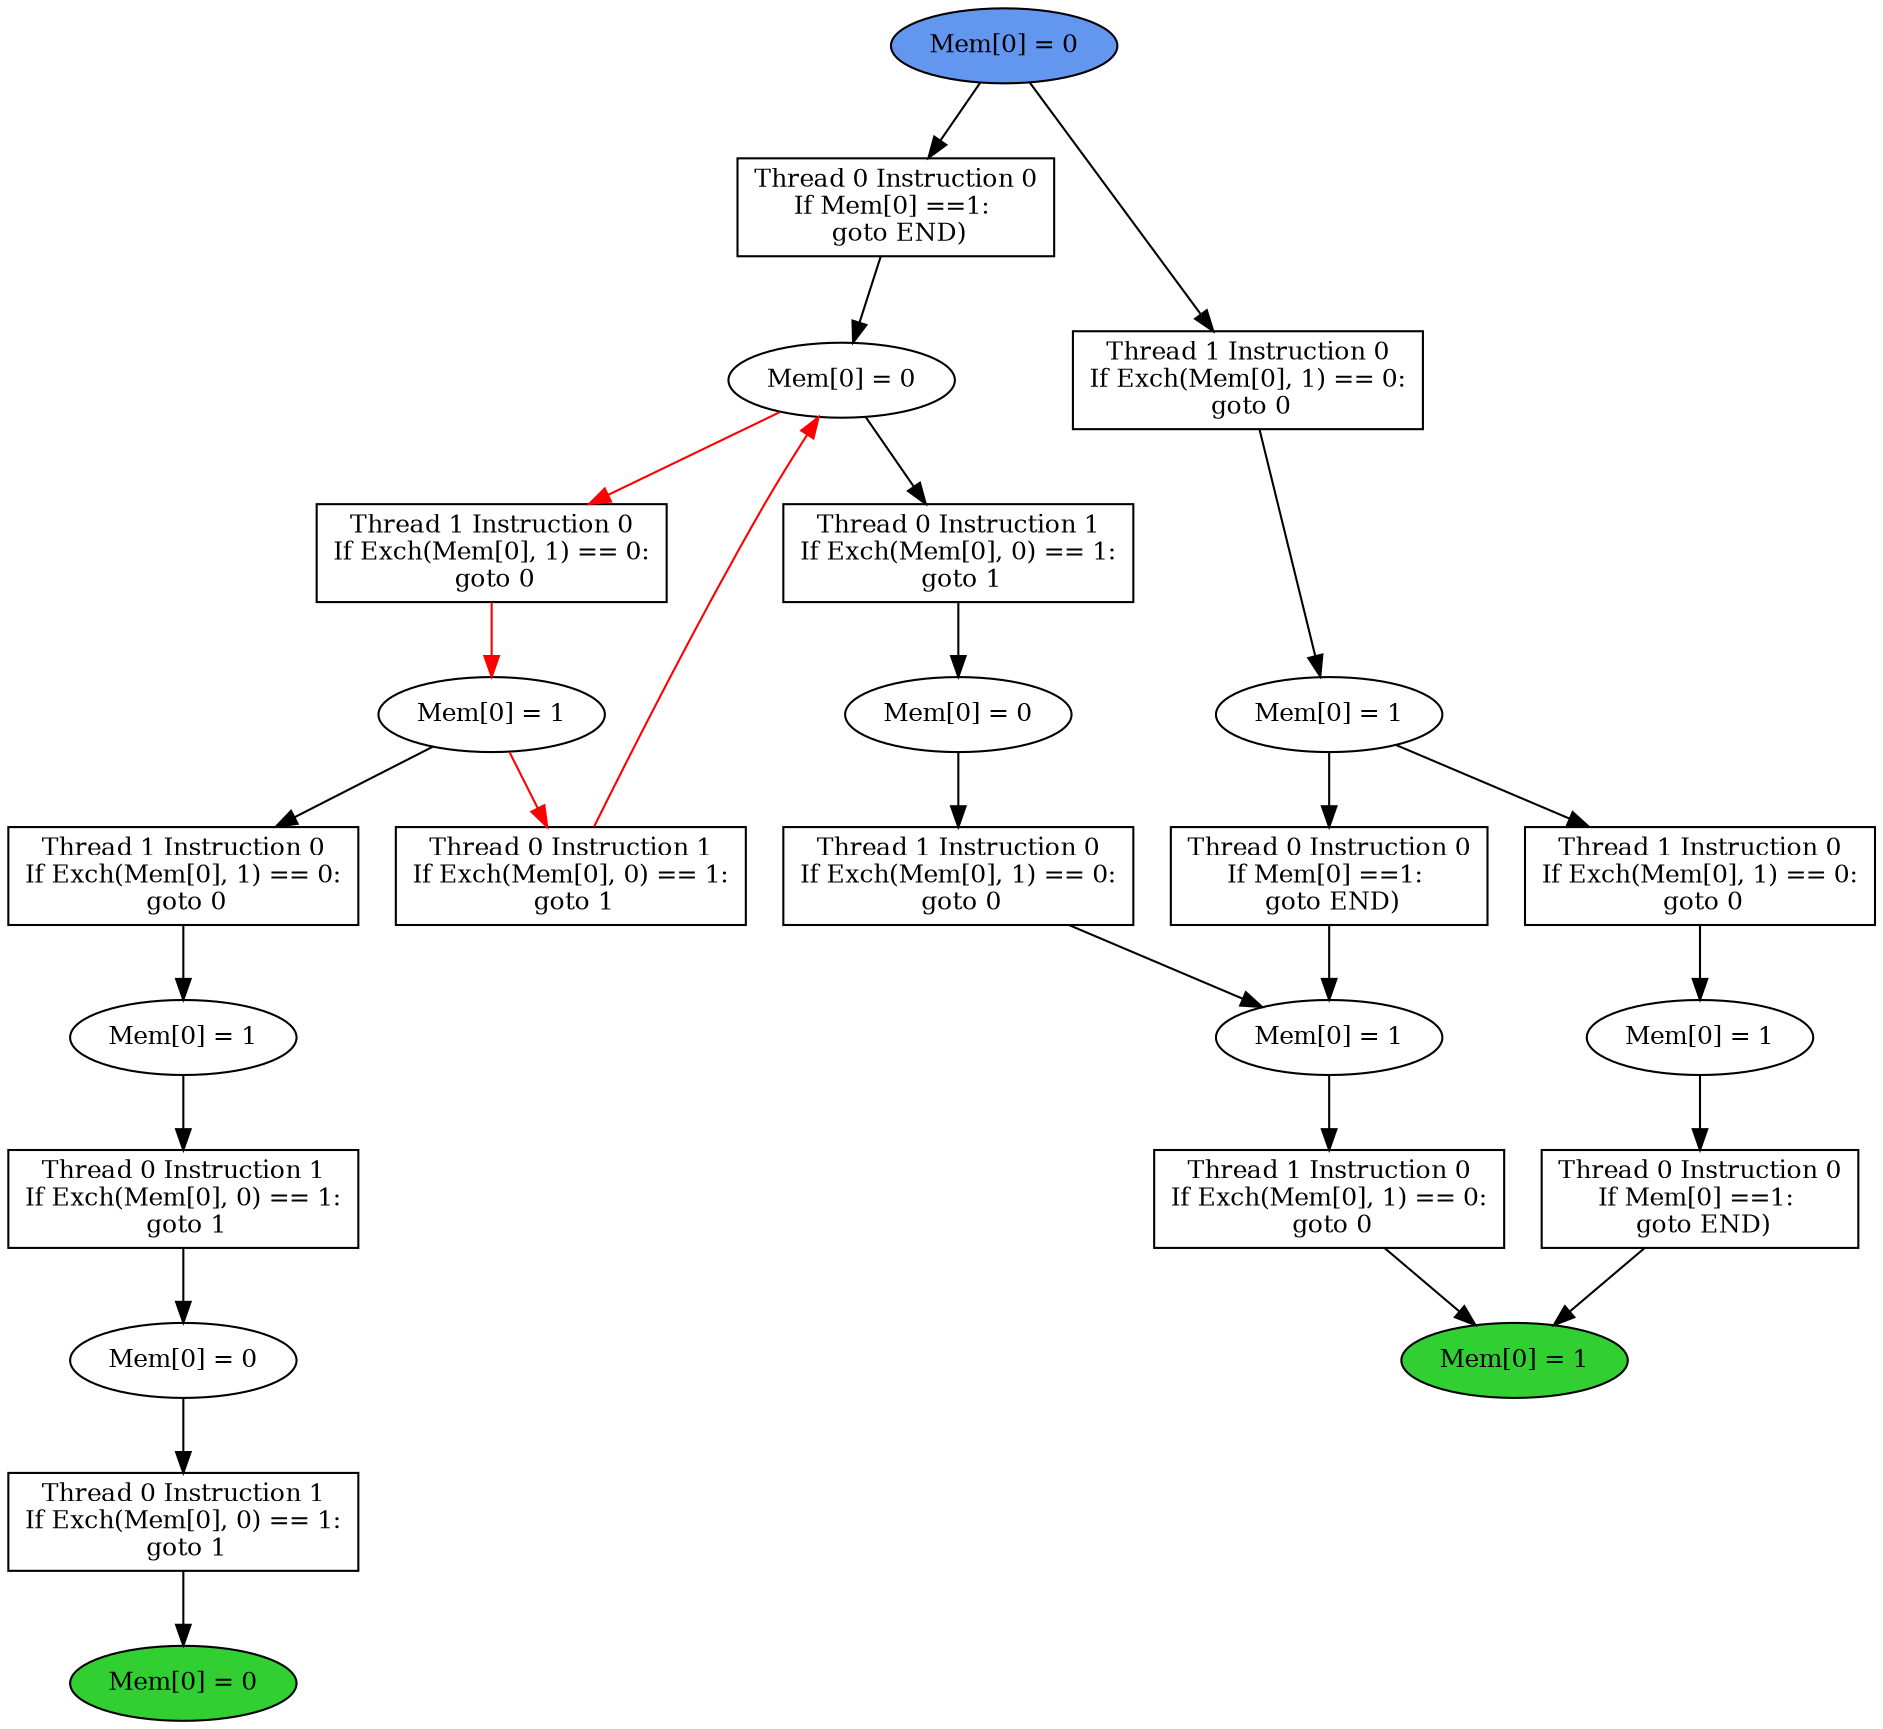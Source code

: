 digraph "graph" {
graph [fontsize=12]
node [fontsize=12]
edge [fontsize=12]
rankdir=TB;
"N21" -> "N14" [uuid = "<A0, END1>", color = "#000000", fontcolor = "#ffffff", style = "solid", label = "", dir = "forward", weight = "1"]
"N33" -> "N32" [uuid = "<A1, S7>", color = "#000000", fontcolor = "#ffffff", style = "solid", label = "", dir = "forward", weight = "1"]
"N13" -> "N12" [uuid = "<A2, S2>", color = "#000000", fontcolor = "#ffffff", style = "solid", label = "", dir = "forward", weight = "1"]
"N25" -> "N24" [uuid = "<A3, S1>", color = "#000000", fontcolor = "#ffffff", style = "solid", label = "", dir = "forward", weight = "1"]
"N31" -> "N30" [uuid = "<A4, S0>", color = "#ff0000", fontcolor = "#ffffff", style = "solid", label = "", dir = "forward", weight = "1"]
"N20" -> "N16" [uuid = "<A5, S6>", color = "#000000", fontcolor = "#ffffff", style = "solid", label = "", dir = "forward", weight = "1"]
"N9" -> "N8" [uuid = "<A6, END0>", color = "#000000", fontcolor = "#ffffff", style = "solid", label = "", dir = "forward", weight = "1"]
"N32" -> "N29" [uuid = "<A7, S7>", color = "#ff0000", fontcolor = "#ffffff", style = "solid", label = "", dir = "back", weight = "1"]
"N11" -> "N10" [uuid = "<A8, S5>", color = "#000000", fontcolor = "#ffffff", style = "solid", label = "", dir = "forward", weight = "1"]
"N19" -> "N18" [uuid = "<A9, S4>", color = "#000000", fontcolor = "#ffffff", style = "solid", label = "", dir = "forward", weight = "1"]
"N15" -> "N14" [uuid = "<A10, END1>", color = "#000000", fontcolor = "#ffffff", style = "solid", label = "", dir = "forward", weight = "1"]
"N17" -> "N16" [uuid = "<A11, S6>", color = "#000000", fontcolor = "#ffffff", style = "solid", label = "", dir = "forward", weight = "1"]
"N23" -> "N22" [uuid = "<A12, S3>", color = "#000000", fontcolor = "#ffffff", style = "solid", label = "", dir = "forward", weight = "1"]
"N22" -> "N21" [uuid = "<A0, S3>", color = "#000000", fontcolor = "#ffffff", style = "solid", label = "", dir = "forward", weight = "1"]
"N34" -> "N33" [uuid = "<A1, START$0>", color = "#000000", fontcolor = "#ffffff", style = "solid", label = "", dir = "forward", weight = "1"]
"N30" -> "N13" [uuid = "<A2, S0>", color = "#000000", fontcolor = "#ffffff", style = "solid", label = "", dir = "forward", weight = "1"]
"N34" -> "N25" [uuid = "<A3, START$0>", color = "#000000", fontcolor = "#ffffff", style = "solid", label = "", dir = "forward", weight = "1"]
"N32" -> "N31" [uuid = "<A4, S7>", color = "#ff0000", fontcolor = "#ffffff", style = "solid", label = "", dir = "forward", weight = "1"]
"N24" -> "N20" [uuid = "<A5, S1>", color = "#000000", fontcolor = "#ffffff", style = "solid", label = "", dir = "forward", weight = "1"]
"N10" -> "N9" [uuid = "<A6, S5>", color = "#000000", fontcolor = "#ffffff", style = "solid", label = "", dir = "forward", weight = "1"]
"N30" -> "N29" [uuid = "<A7, S0>", color = "#ff0000", fontcolor = "#ffffff", style = "solid", label = "", dir = "forward", weight = "1"]
"N12" -> "N11" [uuid = "<A8, S2>", color = "#000000", fontcolor = "#ffffff", style = "solid", label = "", dir = "forward", weight = "1"]
"N32" -> "N19" [uuid = "<A9, S7>", color = "#000000", fontcolor = "#ffffff", style = "solid", label = "", dir = "forward", weight = "1"]
"N16" -> "N15" [uuid = "<A10, S6>", color = "#000000", fontcolor = "#ffffff", style = "solid", label = "", dir = "forward", weight = "1"]
"N18" -> "N17" [uuid = "<A11, S4>", color = "#000000", fontcolor = "#ffffff", style = "solid", label = "", dir = "forward", weight = "1"]
"N24" -> "N23" [uuid = "<A12, S1>", color = "#000000", fontcolor = "#ffffff", style = "solid", label = "", dir = "forward", weight = "1"]
"N8" [uuid="END0", label="Mem[0] = 0", fillcolor = "#31cf31", fontcolor = "#000000", shape = "ellipse", style = "filled, solid"]
"N9" [uuid="A6", label="Thread 0 Instruction 1
If Exch(Mem[0], 0) == 1:
 goto 1", fillcolor = "#ffffff", fontcolor = "#000000", shape = "box", style = "filled, solid"]
"N10" [uuid="S5", label="Mem[0] = 0", fillcolor = "#ffffff", fontcolor = "#000000", shape = "ellipse", style = "filled, solid"]
"N11" [uuid="A8", label="Thread 0 Instruction 1
If Exch(Mem[0], 0) == 1:
 goto 1", fillcolor = "#ffffff", fontcolor = "#000000", shape = "box", style = "filled, solid"]
"N12" [uuid="S2", label="Mem[0] = 1", fillcolor = "#ffffff", fontcolor = "#000000", shape = "ellipse", style = "filled, solid"]
"N13" [uuid="A2", label="Thread 1 Instruction 0
If Exch(Mem[0], 1) == 0:
 goto 0", fillcolor = "#ffffff", fontcolor = "#000000", shape = "box", style = "filled, solid"]
"N14" [uuid="END1", label="Mem[0] = 1", fillcolor = "#31cf31", fontcolor = "#000000", shape = "ellipse", style = "filled, solid"]
"N15" [uuid="A10", label="Thread 1 Instruction 0
If Exch(Mem[0], 1) == 0:
 goto 0", fillcolor = "#ffffff", fontcolor = "#000000", shape = "box", style = "filled, solid"]
"N16" [uuid="S6", label="Mem[0] = 1", fillcolor = "#ffffff", fontcolor = "#000000", shape = "ellipse", style = "filled, solid"]
"N17" [uuid="A11", label="Thread 1 Instruction 0
If Exch(Mem[0], 1) == 0:
 goto 0", fillcolor = "#ffffff", fontcolor = "#000000", shape = "box", style = "filled, solid"]
"N18" [uuid="S4", label="Mem[0] = 0", fillcolor = "#ffffff", fontcolor = "#000000", shape = "ellipse", style = "filled, solid"]
"N19" [uuid="A9", label="Thread 0 Instruction 1
If Exch(Mem[0], 0) == 1:
 goto 1", fillcolor = "#ffffff", fontcolor = "#000000", shape = "box", style = "filled, solid"]
"N20" [uuid="A5", label="Thread 0 Instruction 0
If Mem[0] ==1: 
 goto END)", fillcolor = "#ffffff", fontcolor = "#000000", shape = "box", style = "filled, solid"]
"N21" [uuid="A0", label="Thread 0 Instruction 0
If Mem[0] ==1: 
 goto END)", fillcolor = "#ffffff", fontcolor = "#000000", shape = "box", style = "filled, solid"]
"N22" [uuid="S3", label="Mem[0] = 1", fillcolor = "#ffffff", fontcolor = "#000000", shape = "ellipse", style = "filled, solid"]
"N23" [uuid="A12", label="Thread 1 Instruction 0
If Exch(Mem[0], 1) == 0:
 goto 0", fillcolor = "#ffffff", fontcolor = "#000000", shape = "box", style = "filled, solid"]
"N24" [uuid="S1", label="Mem[0] = 1", fillcolor = "#ffffff", fontcolor = "#000000", shape = "ellipse", style = "filled, solid"]
"N25" [uuid="A3", label="Thread 1 Instruction 0
If Exch(Mem[0], 1) == 0:
 goto 0", fillcolor = "#ffffff", fontcolor = "#000000", shape = "box", style = "filled, solid"]
"N29" [uuid="A7", label="Thread 0 Instruction 1
If Exch(Mem[0], 0) == 1:
 goto 1", fillcolor = "#ffffff", fontcolor = "#000000", shape = "box", style = "filled, solid"]
"N30" [uuid="S0", label="Mem[0] = 1", fillcolor = "#ffffff", fontcolor = "#000000", shape = "ellipse", style = "filled, solid"]
"N31" [uuid="A4", label="Thread 1 Instruction 0
If Exch(Mem[0], 1) == 0:
 goto 0", fillcolor = "#ffffff", fontcolor = "#000000", shape = "box", style = "filled, solid"]
"N32" [uuid="S7", label="Mem[0] = 0", fillcolor = "#ffffff", fontcolor = "#000000", shape = "ellipse", style = "filled, solid"]
"N33" [uuid="A1", label="Thread 0 Instruction 0
If Mem[0] ==1: 
 goto END)", fillcolor = "#ffffff", fontcolor = "#000000", shape = "box", style = "filled, solid"]
"N34" [uuid="START$0", label="Mem[0] = 0", fillcolor = "#6396ef", fontcolor = "#000000", shape = "ellipse", style = "filled, solid"]
}